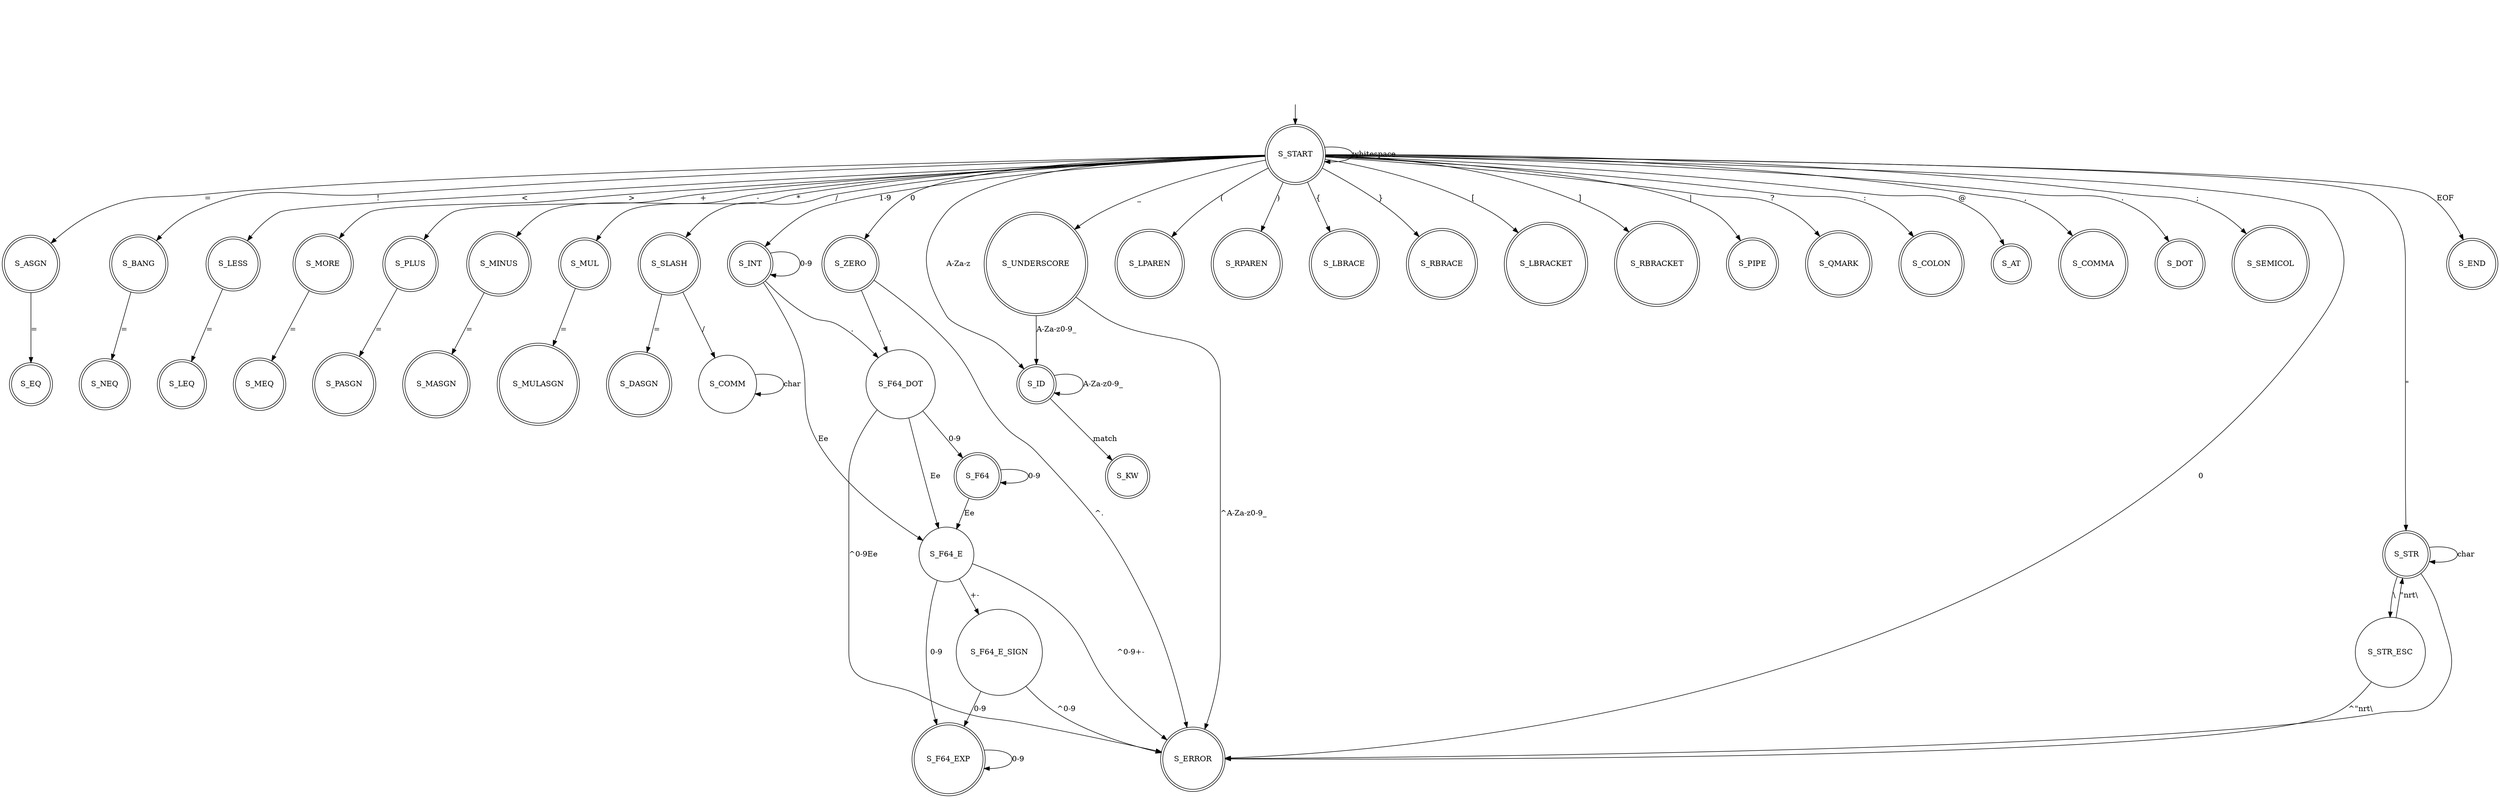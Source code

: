 digraph G {
    graph [nodesep=0.7]
    node [shape=circle]

    INVISIBLE_NODE [style=invis]
    S_START [shape="doublecircle"]
    INVISIBLE_NODE->S_START

    subgraph final_nodes{
        node [shape=doublecircle]
        S_ASGN; S_EQ; S_BANG; S_NEQ; S_LESS; S_LEQ; S_MORE; S_MEQ;
        S_PLUS; S_PASGN; S_MINUS; S_MASGN; S_MUL; S_MULASGN; S_SLASH; S_DASGN;
        S_STR;
        S_ID; S_KW;
        S_INT; S_F64; S_F64_EXP; S_ZERO;
        S_LPAREN; S_RPAREN; S_LBRACE; S_RBRACE; S_LBRACKET; S_RBRACKET; S_PIPE; 
        S_QMARK; S_COLON; S_AT; S_COMMA; S_DOT; S_SEMICOL; S_UNDERSCORE;
        S_ERROR; S_END;
    }
       
    S_START -> S_START [label="whitespace"]
    S_START -> S_SLASH [label="/"]
    S_SLASH -> S_COMM [label="/"]
    S_COMM -> S_COMM [label="char"]

    S_START -> S_ERROR [label="0"]
    S_F64_DOT -> S_ERROR [label="^0-9Ee"]
    S_F64_E -> S_ERROR [label="^0-9+-"]
    S_F64_E_SIGN -> S_ERROR [label="^0-9"]

    S_START -> S_ASGN [label="="]
    S_ASGN -> S_EQ [label="="]

    S_START -> S_BANG [label="!"]
    S_BANG -> S_NEQ [label="="]

    S_START -> S_LESS [label="<"]
    S_LESS -> S_LEQ [label="="]

    S_START -> S_MORE [label=">"]
    S_MORE -> S_MEQ [label="="]

    S_START -> S_PLUS [label="+"]
    S_PLUS -> S_PASGN [label="="]

    S_START -> S_MINUS [label="-"]
    S_MINUS -> S_MASGN [label="="]

    S_START -> S_MUL [label="*"] 
    S_MUL -> S_MULASGN [label="="]

    S_SLASH -> S_DASGN [label="="]

    S_START -> S_STR [label="\""]
    S_STR -> S_STR [label="char"]
    S_STR -> S_STR_ESC [label="\\"]
    S_STR_ESC -> S_STR [label="\"nrt\\"]
    S_STR_ESC -> S_ERROR [label="^\"nrt\\"]
    S_STR -> S_ERROR [label="\n"]

    S_START -> S_ID [label="A-Za-z"]
    S_ID -> S_ID [label="A-Za-z0-9_"]
    S_ID -> S_KW [label="match"]

    S_START -> S_ZERO [label="0"]
    S_ZERO -> S_F64_DOT [label="."]
    S_ZERO -> S_ERROR [label="^."]
    S_START -> S_INT [label="1-9"]
    S_INT -> S_INT [label="0-9"]
    S_INT -> S_F64_DOT [label="."]
    S_F64_DOT -> S_F64 [label="0-9"]
    S_F64_DOT -> S_F64_E [label="Ee"]
    S_F64 -> S_F64 [label="0-9"]
    S_F64 -> S_F64_E [label="Ee"]
    S_F64_E -> S_F64_EXP [label="0-9"]
    S_F64_E -> S_F64_E_SIGN [label="+-"]
    S_F64_E_SIGN -> S_F64_EXP [label="0-9"]
    S_F64_EXP -> S_F64_EXP [label="0-9"]
    S_INT -> S_F64_E [label="Ee"]

    S_START -> S_AT [label="@"]
    S_START -> S_COMMA [label=","]
    S_START -> S_DOT [label="."]
    S_START -> S_SEMICOL [label=";"]
    S_START -> S_QMARK [label="?"]
    S_START -> S_COLON [label=":"]
    S_START -> S_UNDERSCORE [label="_"]
    S_UNDERSCORE -> S_ID [label="A-Za-z0-9_"]
    S_UNDERSCORE -> S_ERROR [label="^A-Za-z0-9_"]

    S_START -> S_PIPE [label="|"]
    S_START -> S_LPAREN [label="("]
    S_START -> S_RPAREN [label=")"]
    S_START -> S_LBRACE [label="{"]
    S_START -> S_RBRACE [label="}"]
    S_START -> S_LBRACKET [label="["]
    S_START -> S_RBRACKET [label="]"]

    S_START -> S_END [label="EOF"]
}